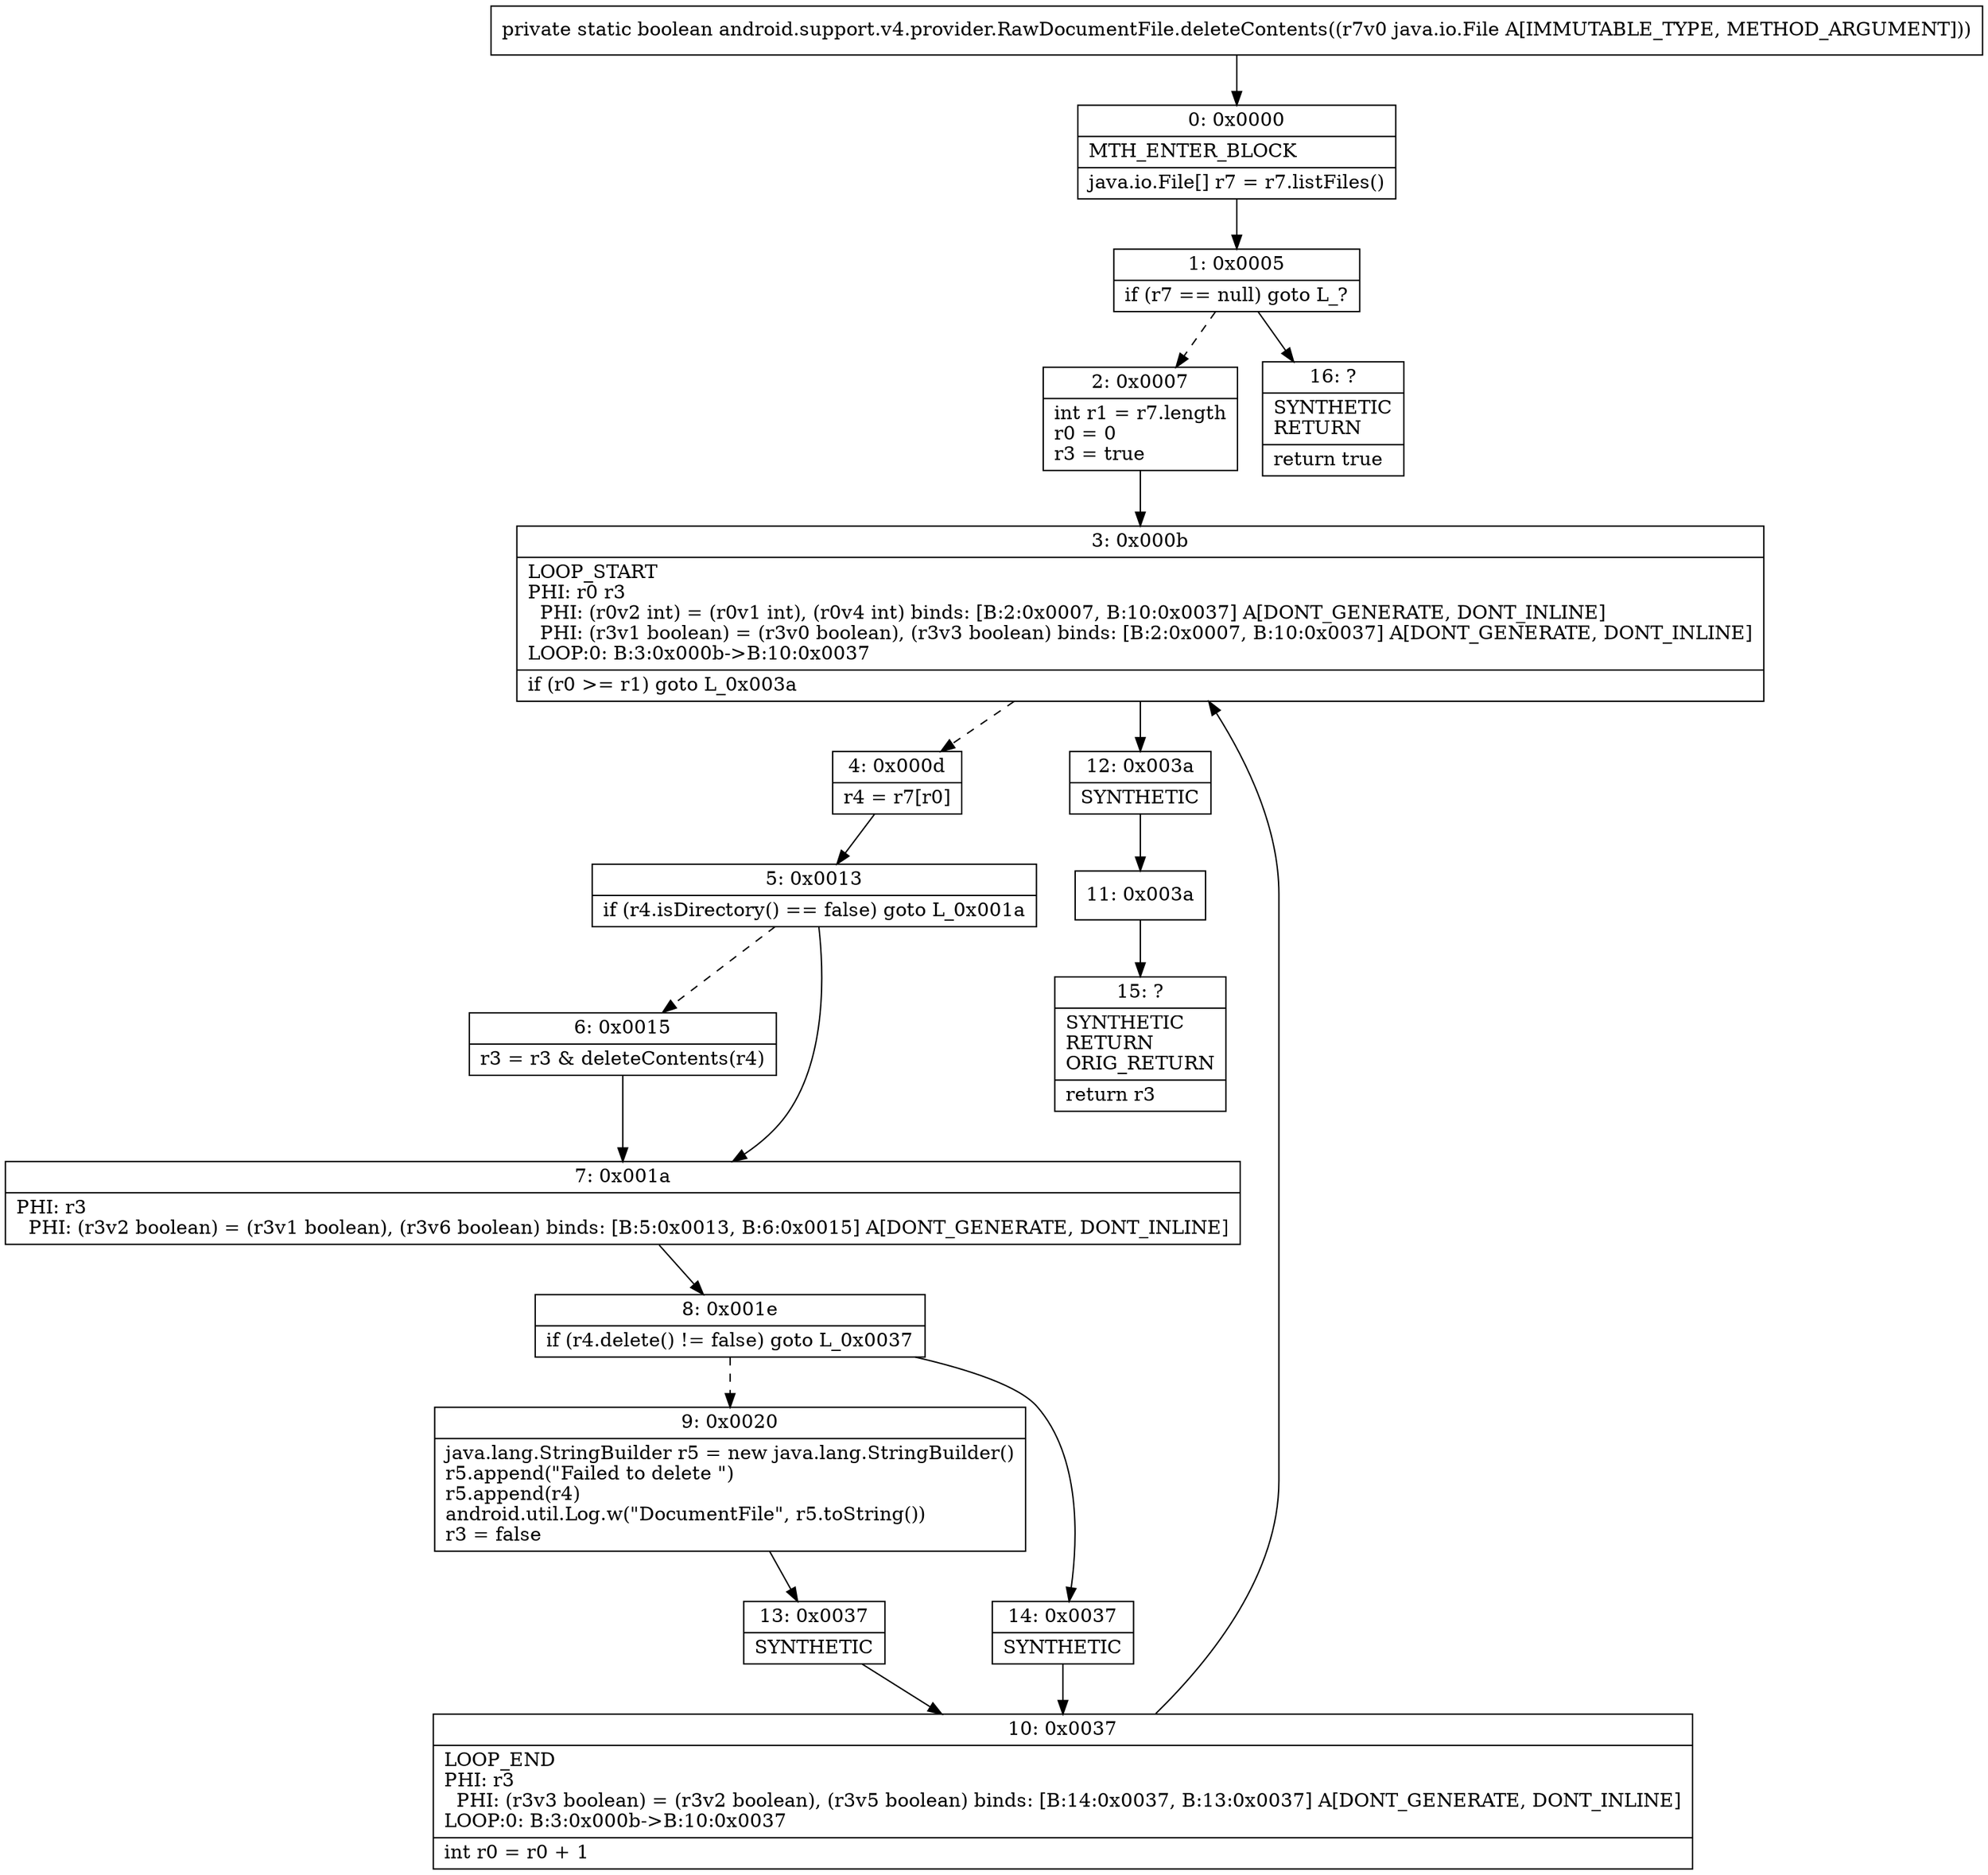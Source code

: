 digraph "CFG forandroid.support.v4.provider.RawDocumentFile.deleteContents(Ljava\/io\/File;)Z" {
Node_0 [shape=record,label="{0\:\ 0x0000|MTH_ENTER_BLOCK\l|java.io.File[] r7 = r7.listFiles()\l}"];
Node_1 [shape=record,label="{1\:\ 0x0005|if (r7 == null) goto L_?\l}"];
Node_2 [shape=record,label="{2\:\ 0x0007|int r1 = r7.length\lr0 = 0\lr3 = true\l}"];
Node_3 [shape=record,label="{3\:\ 0x000b|LOOP_START\lPHI: r0 r3 \l  PHI: (r0v2 int) = (r0v1 int), (r0v4 int) binds: [B:2:0x0007, B:10:0x0037] A[DONT_GENERATE, DONT_INLINE]\l  PHI: (r3v1 boolean) = (r3v0 boolean), (r3v3 boolean) binds: [B:2:0x0007, B:10:0x0037] A[DONT_GENERATE, DONT_INLINE]\lLOOP:0: B:3:0x000b\-\>B:10:0x0037\l|if (r0 \>= r1) goto L_0x003a\l}"];
Node_4 [shape=record,label="{4\:\ 0x000d|r4 = r7[r0]\l}"];
Node_5 [shape=record,label="{5\:\ 0x0013|if (r4.isDirectory() == false) goto L_0x001a\l}"];
Node_6 [shape=record,label="{6\:\ 0x0015|r3 = r3 & deleteContents(r4)\l}"];
Node_7 [shape=record,label="{7\:\ 0x001a|PHI: r3 \l  PHI: (r3v2 boolean) = (r3v1 boolean), (r3v6 boolean) binds: [B:5:0x0013, B:6:0x0015] A[DONT_GENERATE, DONT_INLINE]\l}"];
Node_8 [shape=record,label="{8\:\ 0x001e|if (r4.delete() != false) goto L_0x0037\l}"];
Node_9 [shape=record,label="{9\:\ 0x0020|java.lang.StringBuilder r5 = new java.lang.StringBuilder()\lr5.append(\"Failed to delete \")\lr5.append(r4)\landroid.util.Log.w(\"DocumentFile\", r5.toString())\lr3 = false\l}"];
Node_10 [shape=record,label="{10\:\ 0x0037|LOOP_END\lPHI: r3 \l  PHI: (r3v3 boolean) = (r3v2 boolean), (r3v5 boolean) binds: [B:14:0x0037, B:13:0x0037] A[DONT_GENERATE, DONT_INLINE]\lLOOP:0: B:3:0x000b\-\>B:10:0x0037\l|int r0 = r0 + 1\l}"];
Node_11 [shape=record,label="{11\:\ 0x003a}"];
Node_12 [shape=record,label="{12\:\ 0x003a|SYNTHETIC\l}"];
Node_13 [shape=record,label="{13\:\ 0x0037|SYNTHETIC\l}"];
Node_14 [shape=record,label="{14\:\ 0x0037|SYNTHETIC\l}"];
Node_15 [shape=record,label="{15\:\ ?|SYNTHETIC\lRETURN\lORIG_RETURN\l|return r3\l}"];
Node_16 [shape=record,label="{16\:\ ?|SYNTHETIC\lRETURN\l|return true\l}"];
MethodNode[shape=record,label="{private static boolean android.support.v4.provider.RawDocumentFile.deleteContents((r7v0 java.io.File A[IMMUTABLE_TYPE, METHOD_ARGUMENT])) }"];
MethodNode -> Node_0;
Node_0 -> Node_1;
Node_1 -> Node_2[style=dashed];
Node_1 -> Node_16;
Node_2 -> Node_3;
Node_3 -> Node_4[style=dashed];
Node_3 -> Node_12;
Node_4 -> Node_5;
Node_5 -> Node_6[style=dashed];
Node_5 -> Node_7;
Node_6 -> Node_7;
Node_7 -> Node_8;
Node_8 -> Node_9[style=dashed];
Node_8 -> Node_14;
Node_9 -> Node_13;
Node_10 -> Node_3;
Node_11 -> Node_15;
Node_12 -> Node_11;
Node_13 -> Node_10;
Node_14 -> Node_10;
}

